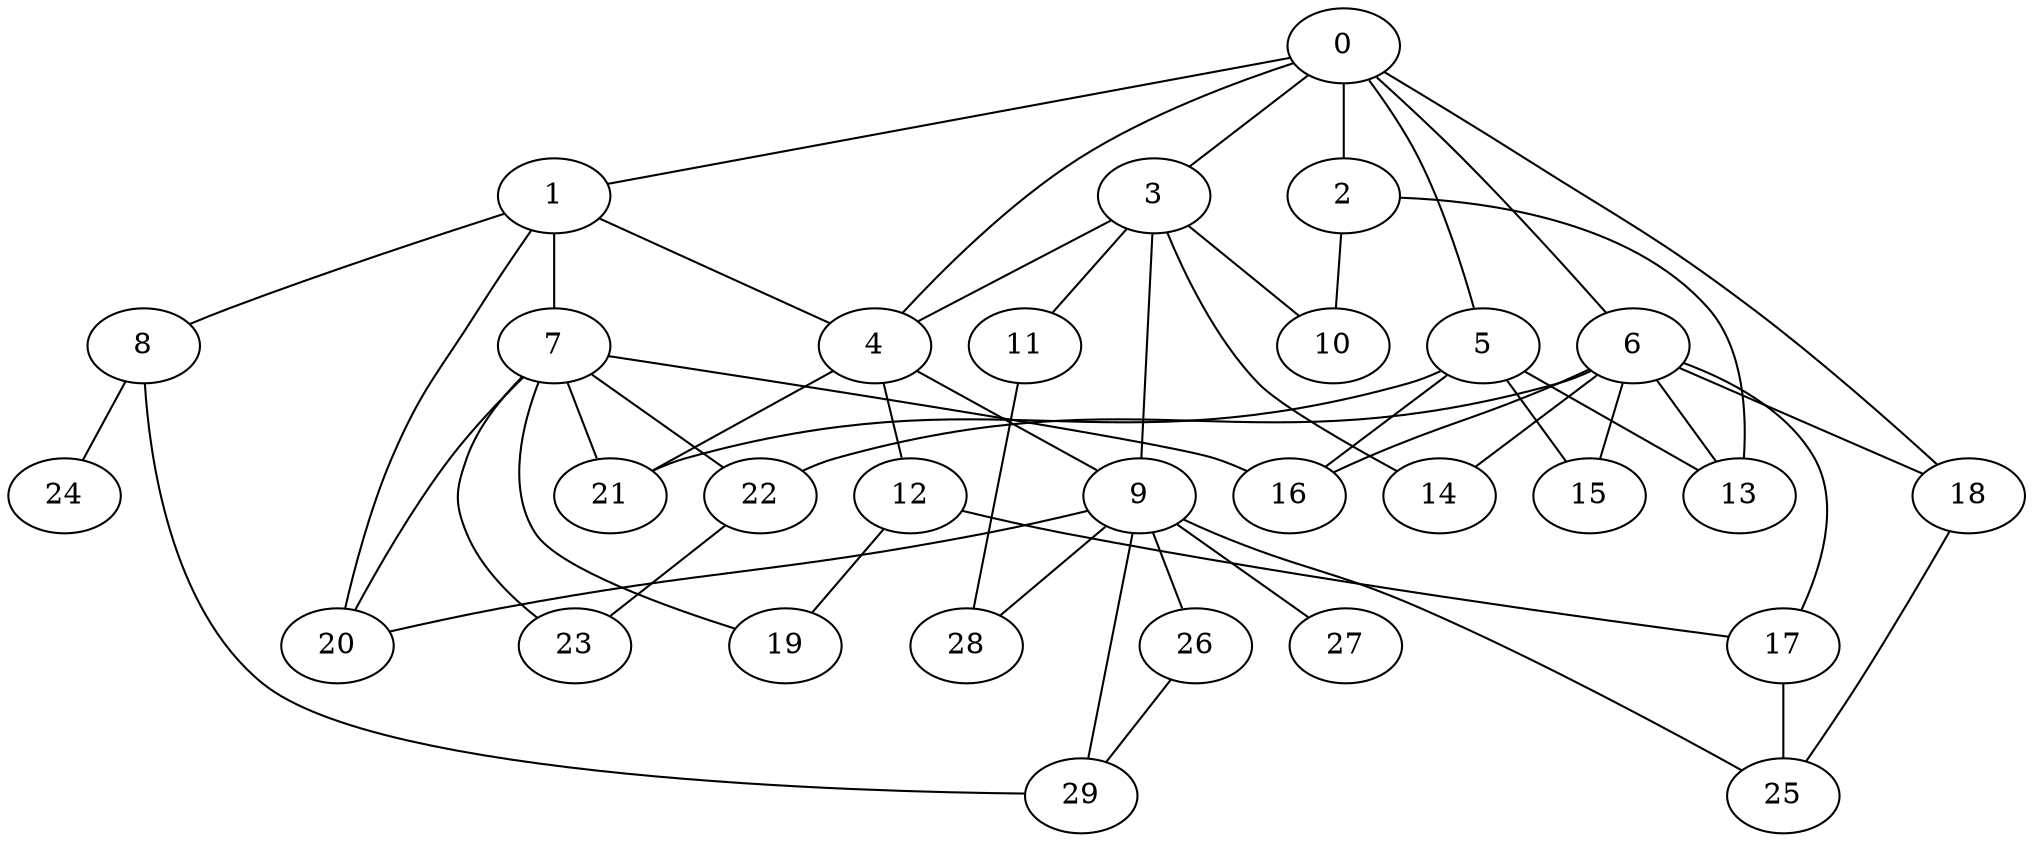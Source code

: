 
graph graphname {
    0 -- 1
0 -- 2
0 -- 3
0 -- 4
0 -- 5
0 -- 6
0 -- 18
1 -- 8
1 -- 7
1 -- 20
1 -- 4
2 -- 13
2 -- 10
3 -- 9
3 -- 10
3 -- 11
3 -- 14
3 -- 4
4 -- 12
4 -- 9
4 -- 21
5 -- 13
5 -- 15
5 -- 21
5 -- 16
6 -- 13
6 -- 14
6 -- 15
6 -- 16
6 -- 17
6 -- 18
6 -- 22
7 -- 19
7 -- 20
7 -- 21
7 -- 22
7 -- 23
7 -- 16
8 -- 24
8 -- 29
9 -- 25
9 -- 26
9 -- 27
9 -- 28
9 -- 29
9 -- 20
11 -- 28
12 -- 17
12 -- 19
17 -- 25
18 -- 25
22 -- 23
26 -- 29

}
